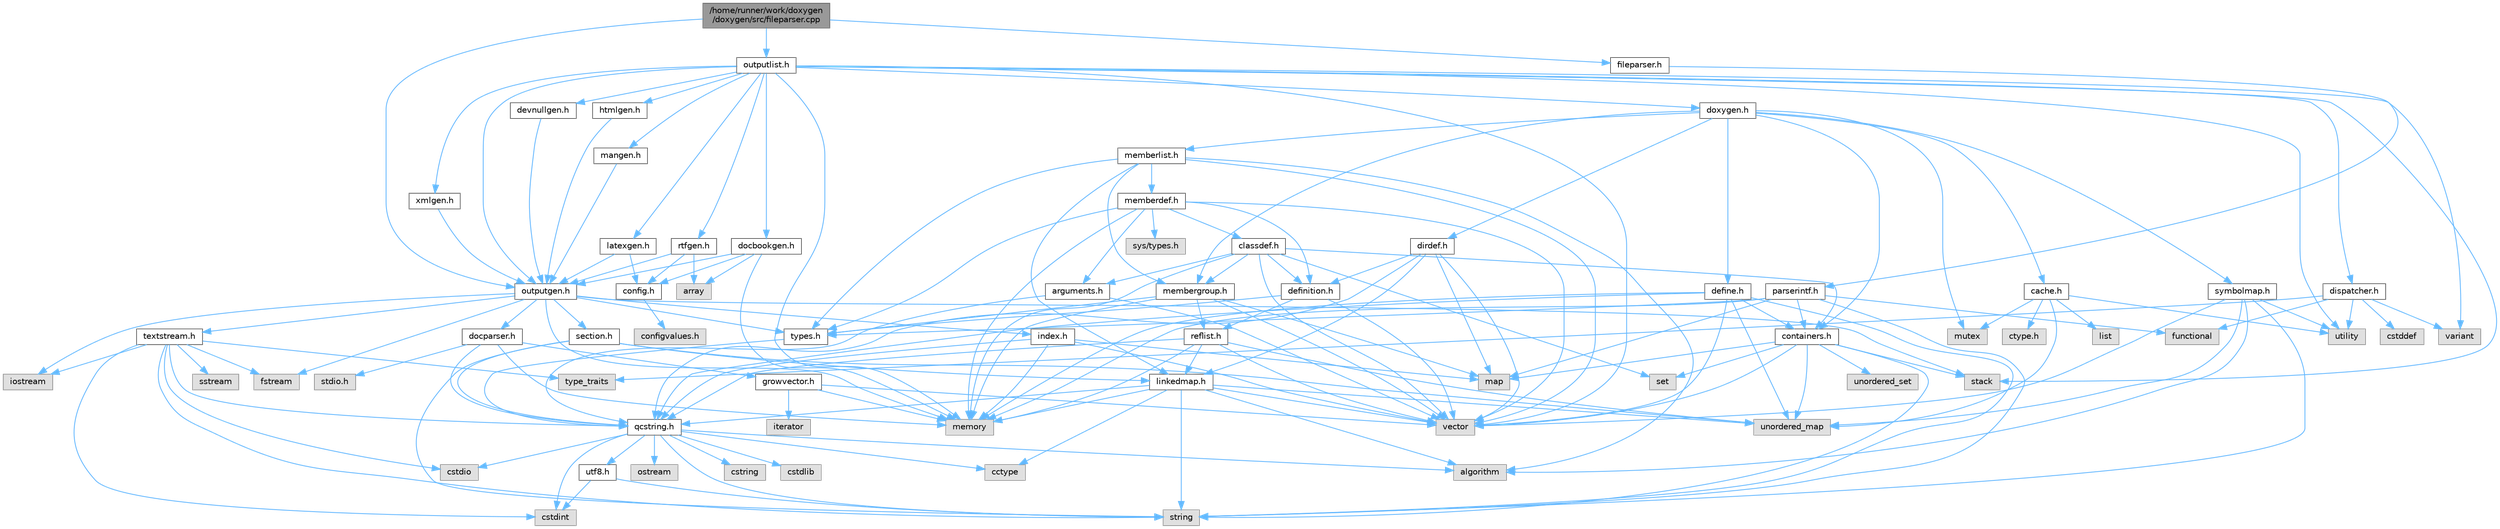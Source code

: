 digraph "/home/runner/work/doxygen/doxygen/src/fileparser.cpp"
{
 // INTERACTIVE_SVG=YES
 // LATEX_PDF_SIZE
  bgcolor="transparent";
  edge [fontname=Helvetica,fontsize=10,labelfontname=Helvetica,labelfontsize=10];
  node [fontname=Helvetica,fontsize=10,shape=box,height=0.2,width=0.4];
  Node1 [id="Node000001",label="/home/runner/work/doxygen\l/doxygen/src/fileparser.cpp",height=0.2,width=0.4,color="gray40", fillcolor="grey60", style="filled", fontcolor="black"];
  Node1 -> Node2 [id="edge1_Node000001_Node000002",color="steelblue1",style="solid"];
  Node2 [id="Node000002",label="fileparser.h",height=0.2,width=0.4,color="grey40", fillcolor="white", style="filled",URL="$d5/dc5/fileparser_8h.html",tooltip=" "];
  Node2 -> Node3 [id="edge2_Node000002_Node000003",color="steelblue1",style="solid"];
  Node3 [id="Node000003",label="parserintf.h",height=0.2,width=0.4,color="grey40", fillcolor="white", style="filled",URL="$da/d55/parserintf_8h.html",tooltip=" "];
  Node3 -> Node4 [id="edge3_Node000003_Node000004",color="steelblue1",style="solid"];
  Node4 [id="Node000004",label="functional",height=0.2,width=0.4,color="grey60", fillcolor="#E0E0E0", style="filled"];
  Node3 -> Node5 [id="edge4_Node000003_Node000005",color="steelblue1",style="solid"];
  Node5 [id="Node000005",label="memory",height=0.2,width=0.4,color="grey60", fillcolor="#E0E0E0", style="filled"];
  Node3 -> Node6 [id="edge5_Node000003_Node000006",color="steelblue1",style="solid"];
  Node6 [id="Node000006",label="map",height=0.2,width=0.4,color="grey60", fillcolor="#E0E0E0", style="filled"];
  Node3 -> Node7 [id="edge6_Node000003_Node000007",color="steelblue1",style="solid"];
  Node7 [id="Node000007",label="string",height=0.2,width=0.4,color="grey60", fillcolor="#E0E0E0", style="filled"];
  Node3 -> Node8 [id="edge7_Node000003_Node000008",color="steelblue1",style="solid"];
  Node8 [id="Node000008",label="types.h",height=0.2,width=0.4,color="grey40", fillcolor="white", style="filled",URL="$d9/d49/types_8h.html",tooltip="This file contains a number of basic enums and types."];
  Node8 -> Node9 [id="edge8_Node000008_Node000009",color="steelblue1",style="solid"];
  Node9 [id="Node000009",label="qcstring.h",height=0.2,width=0.4,color="grey40", fillcolor="white", style="filled",URL="$d7/d5c/qcstring_8h.html",tooltip=" "];
  Node9 -> Node7 [id="edge9_Node000009_Node000007",color="steelblue1",style="solid"];
  Node9 -> Node10 [id="edge10_Node000009_Node000010",color="steelblue1",style="solid"];
  Node10 [id="Node000010",label="algorithm",height=0.2,width=0.4,color="grey60", fillcolor="#E0E0E0", style="filled"];
  Node9 -> Node11 [id="edge11_Node000009_Node000011",color="steelblue1",style="solid"];
  Node11 [id="Node000011",label="cctype",height=0.2,width=0.4,color="grey60", fillcolor="#E0E0E0", style="filled"];
  Node9 -> Node12 [id="edge12_Node000009_Node000012",color="steelblue1",style="solid"];
  Node12 [id="Node000012",label="cstring",height=0.2,width=0.4,color="grey60", fillcolor="#E0E0E0", style="filled"];
  Node9 -> Node13 [id="edge13_Node000009_Node000013",color="steelblue1",style="solid"];
  Node13 [id="Node000013",label="cstdio",height=0.2,width=0.4,color="grey60", fillcolor="#E0E0E0", style="filled"];
  Node9 -> Node14 [id="edge14_Node000009_Node000014",color="steelblue1",style="solid"];
  Node14 [id="Node000014",label="cstdlib",height=0.2,width=0.4,color="grey60", fillcolor="#E0E0E0", style="filled"];
  Node9 -> Node15 [id="edge15_Node000009_Node000015",color="steelblue1",style="solid"];
  Node15 [id="Node000015",label="cstdint",height=0.2,width=0.4,color="grey60", fillcolor="#E0E0E0", style="filled"];
  Node9 -> Node16 [id="edge16_Node000009_Node000016",color="steelblue1",style="solid"];
  Node16 [id="Node000016",label="ostream",height=0.2,width=0.4,color="grey60", fillcolor="#E0E0E0", style="filled"];
  Node9 -> Node17 [id="edge17_Node000009_Node000017",color="steelblue1",style="solid"];
  Node17 [id="Node000017",label="utf8.h",height=0.2,width=0.4,color="grey40", fillcolor="white", style="filled",URL="$db/d7c/utf8_8h.html",tooltip="Various UTF8 related helper functions."];
  Node17 -> Node15 [id="edge18_Node000017_Node000015",color="steelblue1",style="solid"];
  Node17 -> Node7 [id="edge19_Node000017_Node000007",color="steelblue1",style="solid"];
  Node3 -> Node18 [id="edge20_Node000003_Node000018",color="steelblue1",style="solid"];
  Node18 [id="Node000018",label="containers.h",height=0.2,width=0.4,color="grey40", fillcolor="white", style="filled",URL="$d5/d75/containers_8h.html",tooltip=" "];
  Node18 -> Node19 [id="edge21_Node000018_Node000019",color="steelblue1",style="solid"];
  Node19 [id="Node000019",label="vector",height=0.2,width=0.4,color="grey60", fillcolor="#E0E0E0", style="filled"];
  Node18 -> Node7 [id="edge22_Node000018_Node000007",color="steelblue1",style="solid"];
  Node18 -> Node20 [id="edge23_Node000018_Node000020",color="steelblue1",style="solid"];
  Node20 [id="Node000020",label="set",height=0.2,width=0.4,color="grey60", fillcolor="#E0E0E0", style="filled"];
  Node18 -> Node6 [id="edge24_Node000018_Node000006",color="steelblue1",style="solid"];
  Node18 -> Node21 [id="edge25_Node000018_Node000021",color="steelblue1",style="solid"];
  Node21 [id="Node000021",label="unordered_set",height=0.2,width=0.4,color="grey60", fillcolor="#E0E0E0", style="filled"];
  Node18 -> Node22 [id="edge26_Node000018_Node000022",color="steelblue1",style="solid"];
  Node22 [id="Node000022",label="unordered_map",height=0.2,width=0.4,color="grey60", fillcolor="#E0E0E0", style="filled"];
  Node18 -> Node23 [id="edge27_Node000018_Node000023",color="steelblue1",style="solid"];
  Node23 [id="Node000023",label="stack",height=0.2,width=0.4,color="grey60", fillcolor="#E0E0E0", style="filled"];
  Node1 -> Node24 [id="edge28_Node000001_Node000024",color="steelblue1",style="solid"];
  Node24 [id="Node000024",label="outputgen.h",height=0.2,width=0.4,color="grey40", fillcolor="white", style="filled",URL="$df/d06/outputgen_8h.html",tooltip=" "];
  Node24 -> Node5 [id="edge29_Node000024_Node000005",color="steelblue1",style="solid"];
  Node24 -> Node23 [id="edge30_Node000024_Node000023",color="steelblue1",style="solid"];
  Node24 -> Node25 [id="edge31_Node000024_Node000025",color="steelblue1",style="solid"];
  Node25 [id="Node000025",label="iostream",height=0.2,width=0.4,color="grey60", fillcolor="#E0E0E0", style="filled"];
  Node24 -> Node26 [id="edge32_Node000024_Node000026",color="steelblue1",style="solid"];
  Node26 [id="Node000026",label="fstream",height=0.2,width=0.4,color="grey60", fillcolor="#E0E0E0", style="filled"];
  Node24 -> Node8 [id="edge33_Node000024_Node000008",color="steelblue1",style="solid"];
  Node24 -> Node27 [id="edge34_Node000024_Node000027",color="steelblue1",style="solid"];
  Node27 [id="Node000027",label="index.h",height=0.2,width=0.4,color="grey40", fillcolor="white", style="filled",URL="$d1/db5/index_8h.html",tooltip=" "];
  Node27 -> Node5 [id="edge35_Node000027_Node000005",color="steelblue1",style="solid"];
  Node27 -> Node19 [id="edge36_Node000027_Node000019",color="steelblue1",style="solid"];
  Node27 -> Node6 [id="edge37_Node000027_Node000006",color="steelblue1",style="solid"];
  Node27 -> Node9 [id="edge38_Node000027_Node000009",color="steelblue1",style="solid"];
  Node24 -> Node28 [id="edge39_Node000024_Node000028",color="steelblue1",style="solid"];
  Node28 [id="Node000028",label="section.h",height=0.2,width=0.4,color="grey40", fillcolor="white", style="filled",URL="$d1/d2a/section_8h.html",tooltip=" "];
  Node28 -> Node7 [id="edge40_Node000028_Node000007",color="steelblue1",style="solid"];
  Node28 -> Node22 [id="edge41_Node000028_Node000022",color="steelblue1",style="solid"];
  Node28 -> Node9 [id="edge42_Node000028_Node000009",color="steelblue1",style="solid"];
  Node28 -> Node29 [id="edge43_Node000028_Node000029",color="steelblue1",style="solid"];
  Node29 [id="Node000029",label="linkedmap.h",height=0.2,width=0.4,color="grey40", fillcolor="white", style="filled",URL="$da/de1/linkedmap_8h.html",tooltip=" "];
  Node29 -> Node22 [id="edge44_Node000029_Node000022",color="steelblue1",style="solid"];
  Node29 -> Node19 [id="edge45_Node000029_Node000019",color="steelblue1",style="solid"];
  Node29 -> Node5 [id="edge46_Node000029_Node000005",color="steelblue1",style="solid"];
  Node29 -> Node7 [id="edge47_Node000029_Node000007",color="steelblue1",style="solid"];
  Node29 -> Node10 [id="edge48_Node000029_Node000010",color="steelblue1",style="solid"];
  Node29 -> Node11 [id="edge49_Node000029_Node000011",color="steelblue1",style="solid"];
  Node29 -> Node9 [id="edge50_Node000029_Node000009",color="steelblue1",style="solid"];
  Node24 -> Node30 [id="edge51_Node000024_Node000030",color="steelblue1",style="solid"];
  Node30 [id="Node000030",label="textstream.h",height=0.2,width=0.4,color="grey40", fillcolor="white", style="filled",URL="$d4/d7d/textstream_8h.html",tooltip=" "];
  Node30 -> Node7 [id="edge52_Node000030_Node000007",color="steelblue1",style="solid"];
  Node30 -> Node25 [id="edge53_Node000030_Node000025",color="steelblue1",style="solid"];
  Node30 -> Node31 [id="edge54_Node000030_Node000031",color="steelblue1",style="solid"];
  Node31 [id="Node000031",label="sstream",height=0.2,width=0.4,color="grey60", fillcolor="#E0E0E0", style="filled"];
  Node30 -> Node15 [id="edge55_Node000030_Node000015",color="steelblue1",style="solid"];
  Node30 -> Node13 [id="edge56_Node000030_Node000013",color="steelblue1",style="solid"];
  Node30 -> Node26 [id="edge57_Node000030_Node000026",color="steelblue1",style="solid"];
  Node30 -> Node32 [id="edge58_Node000030_Node000032",color="steelblue1",style="solid"];
  Node32 [id="Node000032",label="type_traits",height=0.2,width=0.4,color="grey60", fillcolor="#E0E0E0", style="filled"];
  Node30 -> Node9 [id="edge59_Node000030_Node000009",color="steelblue1",style="solid"];
  Node24 -> Node33 [id="edge60_Node000024_Node000033",color="steelblue1",style="solid"];
  Node33 [id="Node000033",label="docparser.h",height=0.2,width=0.4,color="grey40", fillcolor="white", style="filled",URL="$de/d9c/docparser_8h.html",tooltip=" "];
  Node33 -> Node34 [id="edge61_Node000033_Node000034",color="steelblue1",style="solid"];
  Node34 [id="Node000034",label="stdio.h",height=0.2,width=0.4,color="grey60", fillcolor="#E0E0E0", style="filled"];
  Node33 -> Node5 [id="edge62_Node000033_Node000005",color="steelblue1",style="solid"];
  Node33 -> Node9 [id="edge63_Node000033_Node000009",color="steelblue1",style="solid"];
  Node33 -> Node35 [id="edge64_Node000033_Node000035",color="steelblue1",style="solid"];
  Node35 [id="Node000035",label="growvector.h",height=0.2,width=0.4,color="grey40", fillcolor="white", style="filled",URL="$d7/d50/growvector_8h.html",tooltip=" "];
  Node35 -> Node19 [id="edge65_Node000035_Node000019",color="steelblue1",style="solid"];
  Node35 -> Node5 [id="edge66_Node000035_Node000005",color="steelblue1",style="solid"];
  Node35 -> Node36 [id="edge67_Node000035_Node000036",color="steelblue1",style="solid"];
  Node36 [id="Node000036",label="iterator",height=0.2,width=0.4,color="grey60", fillcolor="#E0E0E0", style="filled"];
  Node1 -> Node37 [id="edge68_Node000001_Node000037",color="steelblue1",style="solid"];
  Node37 [id="Node000037",label="outputlist.h",height=0.2,width=0.4,color="grey40", fillcolor="white", style="filled",URL="$d2/db9/outputlist_8h.html",tooltip=" "];
  Node37 -> Node38 [id="edge69_Node000037_Node000038",color="steelblue1",style="solid"];
  Node38 [id="Node000038",label="utility",height=0.2,width=0.4,color="grey60", fillcolor="#E0E0E0", style="filled"];
  Node37 -> Node19 [id="edge70_Node000037_Node000019",color="steelblue1",style="solid"];
  Node37 -> Node5 [id="edge71_Node000037_Node000005",color="steelblue1",style="solid"];
  Node37 -> Node39 [id="edge72_Node000037_Node000039",color="steelblue1",style="solid"];
  Node39 [id="Node000039",label="variant",height=0.2,width=0.4,color="grey60", fillcolor="#E0E0E0", style="filled"];
  Node37 -> Node23 [id="edge73_Node000037_Node000023",color="steelblue1",style="solid"];
  Node37 -> Node24 [id="edge74_Node000037_Node000024",color="steelblue1",style="solid"];
  Node37 -> Node40 [id="edge75_Node000037_Node000040",color="steelblue1",style="solid"];
  Node40 [id="Node000040",label="doxygen.h",height=0.2,width=0.4,color="grey40", fillcolor="white", style="filled",URL="$d1/da1/doxygen_8h.html",tooltip=" "];
  Node40 -> Node41 [id="edge76_Node000040_Node000041",color="steelblue1",style="solid"];
  Node41 [id="Node000041",label="mutex",height=0.2,width=0.4,color="grey60", fillcolor="#E0E0E0", style="filled"];
  Node40 -> Node18 [id="edge77_Node000040_Node000018",color="steelblue1",style="solid"];
  Node40 -> Node42 [id="edge78_Node000040_Node000042",color="steelblue1",style="solid"];
  Node42 [id="Node000042",label="membergroup.h",height=0.2,width=0.4,color="grey40", fillcolor="white", style="filled",URL="$d9/d11/membergroup_8h.html",tooltip=" "];
  Node42 -> Node19 [id="edge79_Node000042_Node000019",color="steelblue1",style="solid"];
  Node42 -> Node6 [id="edge80_Node000042_Node000006",color="steelblue1",style="solid"];
  Node42 -> Node5 [id="edge81_Node000042_Node000005",color="steelblue1",style="solid"];
  Node42 -> Node8 [id="edge82_Node000042_Node000008",color="steelblue1",style="solid"];
  Node42 -> Node43 [id="edge83_Node000042_Node000043",color="steelblue1",style="solid"];
  Node43 [id="Node000043",label="reflist.h",height=0.2,width=0.4,color="grey40", fillcolor="white", style="filled",URL="$d1/d02/reflist_8h.html",tooltip=" "];
  Node43 -> Node19 [id="edge84_Node000043_Node000019",color="steelblue1",style="solid"];
  Node43 -> Node22 [id="edge85_Node000043_Node000022",color="steelblue1",style="solid"];
  Node43 -> Node5 [id="edge86_Node000043_Node000005",color="steelblue1",style="solid"];
  Node43 -> Node9 [id="edge87_Node000043_Node000009",color="steelblue1",style="solid"];
  Node43 -> Node29 [id="edge88_Node000043_Node000029",color="steelblue1",style="solid"];
  Node40 -> Node44 [id="edge89_Node000040_Node000044",color="steelblue1",style="solid"];
  Node44 [id="Node000044",label="dirdef.h",height=0.2,width=0.4,color="grey40", fillcolor="white", style="filled",URL="$d6/d15/dirdef_8h.html",tooltip=" "];
  Node44 -> Node19 [id="edge90_Node000044_Node000019",color="steelblue1",style="solid"];
  Node44 -> Node6 [id="edge91_Node000044_Node000006",color="steelblue1",style="solid"];
  Node44 -> Node9 [id="edge92_Node000044_Node000009",color="steelblue1",style="solid"];
  Node44 -> Node29 [id="edge93_Node000044_Node000029",color="steelblue1",style="solid"];
  Node44 -> Node45 [id="edge94_Node000044_Node000045",color="steelblue1",style="solid"];
  Node45 [id="Node000045",label="definition.h",height=0.2,width=0.4,color="grey40", fillcolor="white", style="filled",URL="$df/da1/definition_8h.html",tooltip=" "];
  Node45 -> Node19 [id="edge95_Node000045_Node000019",color="steelblue1",style="solid"];
  Node45 -> Node8 [id="edge96_Node000045_Node000008",color="steelblue1",style="solid"];
  Node45 -> Node43 [id="edge97_Node000045_Node000043",color="steelblue1",style="solid"];
  Node40 -> Node46 [id="edge98_Node000040_Node000046",color="steelblue1",style="solid"];
  Node46 [id="Node000046",label="memberlist.h",height=0.2,width=0.4,color="grey40", fillcolor="white", style="filled",URL="$dd/d78/memberlist_8h.html",tooltip=" "];
  Node46 -> Node19 [id="edge99_Node000046_Node000019",color="steelblue1",style="solid"];
  Node46 -> Node10 [id="edge100_Node000046_Node000010",color="steelblue1",style="solid"];
  Node46 -> Node47 [id="edge101_Node000046_Node000047",color="steelblue1",style="solid"];
  Node47 [id="Node000047",label="memberdef.h",height=0.2,width=0.4,color="grey40", fillcolor="white", style="filled",URL="$d4/d46/memberdef_8h.html",tooltip=" "];
  Node47 -> Node19 [id="edge102_Node000047_Node000019",color="steelblue1",style="solid"];
  Node47 -> Node5 [id="edge103_Node000047_Node000005",color="steelblue1",style="solid"];
  Node47 -> Node48 [id="edge104_Node000047_Node000048",color="steelblue1",style="solid"];
  Node48 [id="Node000048",label="sys/types.h",height=0.2,width=0.4,color="grey60", fillcolor="#E0E0E0", style="filled"];
  Node47 -> Node8 [id="edge105_Node000047_Node000008",color="steelblue1",style="solid"];
  Node47 -> Node45 [id="edge106_Node000047_Node000045",color="steelblue1",style="solid"];
  Node47 -> Node49 [id="edge107_Node000047_Node000049",color="steelblue1",style="solid"];
  Node49 [id="Node000049",label="arguments.h",height=0.2,width=0.4,color="grey40", fillcolor="white", style="filled",URL="$df/d9b/arguments_8h.html",tooltip=" "];
  Node49 -> Node19 [id="edge108_Node000049_Node000019",color="steelblue1",style="solid"];
  Node49 -> Node9 [id="edge109_Node000049_Node000009",color="steelblue1",style="solid"];
  Node47 -> Node50 [id="edge110_Node000047_Node000050",color="steelblue1",style="solid"];
  Node50 [id="Node000050",label="classdef.h",height=0.2,width=0.4,color="grey40", fillcolor="white", style="filled",URL="$d1/da6/classdef_8h.html",tooltip=" "];
  Node50 -> Node5 [id="edge111_Node000050_Node000005",color="steelblue1",style="solid"];
  Node50 -> Node19 [id="edge112_Node000050_Node000019",color="steelblue1",style="solid"];
  Node50 -> Node20 [id="edge113_Node000050_Node000020",color="steelblue1",style="solid"];
  Node50 -> Node18 [id="edge114_Node000050_Node000018",color="steelblue1",style="solid"];
  Node50 -> Node45 [id="edge115_Node000050_Node000045",color="steelblue1",style="solid"];
  Node50 -> Node49 [id="edge116_Node000050_Node000049",color="steelblue1",style="solid"];
  Node50 -> Node42 [id="edge117_Node000050_Node000042",color="steelblue1",style="solid"];
  Node46 -> Node29 [id="edge118_Node000046_Node000029",color="steelblue1",style="solid"];
  Node46 -> Node8 [id="edge119_Node000046_Node000008",color="steelblue1",style="solid"];
  Node46 -> Node42 [id="edge120_Node000046_Node000042",color="steelblue1",style="solid"];
  Node40 -> Node51 [id="edge121_Node000040_Node000051",color="steelblue1",style="solid"];
  Node51 [id="Node000051",label="define.h",height=0.2,width=0.4,color="grey40", fillcolor="white", style="filled",URL="$df/d67/define_8h.html",tooltip=" "];
  Node51 -> Node19 [id="edge122_Node000051_Node000019",color="steelblue1",style="solid"];
  Node51 -> Node5 [id="edge123_Node000051_Node000005",color="steelblue1",style="solid"];
  Node51 -> Node7 [id="edge124_Node000051_Node000007",color="steelblue1",style="solid"];
  Node51 -> Node22 [id="edge125_Node000051_Node000022",color="steelblue1",style="solid"];
  Node51 -> Node9 [id="edge126_Node000051_Node000009",color="steelblue1",style="solid"];
  Node51 -> Node18 [id="edge127_Node000051_Node000018",color="steelblue1",style="solid"];
  Node40 -> Node52 [id="edge128_Node000040_Node000052",color="steelblue1",style="solid"];
  Node52 [id="Node000052",label="cache.h",height=0.2,width=0.4,color="grey40", fillcolor="white", style="filled",URL="$d3/d26/cache_8h.html",tooltip=" "];
  Node52 -> Node53 [id="edge129_Node000052_Node000053",color="steelblue1",style="solid"];
  Node53 [id="Node000053",label="list",height=0.2,width=0.4,color="grey60", fillcolor="#E0E0E0", style="filled"];
  Node52 -> Node22 [id="edge130_Node000052_Node000022",color="steelblue1",style="solid"];
  Node52 -> Node41 [id="edge131_Node000052_Node000041",color="steelblue1",style="solid"];
  Node52 -> Node38 [id="edge132_Node000052_Node000038",color="steelblue1",style="solid"];
  Node52 -> Node54 [id="edge133_Node000052_Node000054",color="steelblue1",style="solid"];
  Node54 [id="Node000054",label="ctype.h",height=0.2,width=0.4,color="grey60", fillcolor="#E0E0E0", style="filled"];
  Node40 -> Node55 [id="edge134_Node000040_Node000055",color="steelblue1",style="solid"];
  Node55 [id="Node000055",label="symbolmap.h",height=0.2,width=0.4,color="grey40", fillcolor="white", style="filled",URL="$d7/ddd/symbolmap_8h.html",tooltip=" "];
  Node55 -> Node10 [id="edge135_Node000055_Node000010",color="steelblue1",style="solid"];
  Node55 -> Node22 [id="edge136_Node000055_Node000022",color="steelblue1",style="solid"];
  Node55 -> Node19 [id="edge137_Node000055_Node000019",color="steelblue1",style="solid"];
  Node55 -> Node7 [id="edge138_Node000055_Node000007",color="steelblue1",style="solid"];
  Node55 -> Node38 [id="edge139_Node000055_Node000038",color="steelblue1",style="solid"];
  Node37 -> Node56 [id="edge140_Node000037_Node000056",color="steelblue1",style="solid"];
  Node56 [id="Node000056",label="dispatcher.h",height=0.2,width=0.4,color="grey40", fillcolor="white", style="filled",URL="$da/d73/dispatcher_8h.html",tooltip=" "];
  Node56 -> Node57 [id="edge141_Node000056_Node000057",color="steelblue1",style="solid"];
  Node57 [id="Node000057",label="cstddef",height=0.2,width=0.4,color="grey60", fillcolor="#E0E0E0", style="filled"];
  Node56 -> Node38 [id="edge142_Node000056_Node000038",color="steelblue1",style="solid"];
  Node56 -> Node4 [id="edge143_Node000056_Node000004",color="steelblue1",style="solid"];
  Node56 -> Node39 [id="edge144_Node000056_Node000039",color="steelblue1",style="solid"];
  Node56 -> Node32 [id="edge145_Node000056_Node000032",color="steelblue1",style="solid"];
  Node37 -> Node58 [id="edge146_Node000037_Node000058",color="steelblue1",style="solid"];
  Node58 [id="Node000058",label="htmlgen.h",height=0.2,width=0.4,color="grey40", fillcolor="white", style="filled",URL="$d8/d56/htmlgen_8h.html",tooltip=" "];
  Node58 -> Node24 [id="edge147_Node000058_Node000024",color="steelblue1",style="solid"];
  Node37 -> Node59 [id="edge148_Node000037_Node000059",color="steelblue1",style="solid"];
  Node59 [id="Node000059",label="latexgen.h",height=0.2,width=0.4,color="grey40", fillcolor="white", style="filled",URL="$d6/d9c/latexgen_8h.html",tooltip=" "];
  Node59 -> Node60 [id="edge149_Node000059_Node000060",color="steelblue1",style="solid"];
  Node60 [id="Node000060",label="config.h",height=0.2,width=0.4,color="grey40", fillcolor="white", style="filled",URL="$db/d16/config_8h.html",tooltip=" "];
  Node60 -> Node61 [id="edge150_Node000060_Node000061",color="steelblue1",style="solid"];
  Node61 [id="Node000061",label="configvalues.h",height=0.2,width=0.4,color="grey60", fillcolor="#E0E0E0", style="filled"];
  Node59 -> Node24 [id="edge151_Node000059_Node000024",color="steelblue1",style="solid"];
  Node37 -> Node62 [id="edge152_Node000037_Node000062",color="steelblue1",style="solid"];
  Node62 [id="Node000062",label="rtfgen.h",height=0.2,width=0.4,color="grey40", fillcolor="white", style="filled",URL="$d4/daa/rtfgen_8h.html",tooltip=" "];
  Node62 -> Node63 [id="edge153_Node000062_Node000063",color="steelblue1",style="solid"];
  Node63 [id="Node000063",label="array",height=0.2,width=0.4,color="grey60", fillcolor="#E0E0E0", style="filled"];
  Node62 -> Node60 [id="edge154_Node000062_Node000060",color="steelblue1",style="solid"];
  Node62 -> Node24 [id="edge155_Node000062_Node000024",color="steelblue1",style="solid"];
  Node37 -> Node64 [id="edge156_Node000037_Node000064",color="steelblue1",style="solid"];
  Node64 [id="Node000064",label="mangen.h",height=0.2,width=0.4,color="grey40", fillcolor="white", style="filled",URL="$da/dc0/mangen_8h.html",tooltip=" "];
  Node64 -> Node24 [id="edge157_Node000064_Node000024",color="steelblue1",style="solid"];
  Node37 -> Node65 [id="edge158_Node000037_Node000065",color="steelblue1",style="solid"];
  Node65 [id="Node000065",label="docbookgen.h",height=0.2,width=0.4,color="grey40", fillcolor="white", style="filled",URL="$de/dea/docbookgen_8h.html",tooltip=" "];
  Node65 -> Node5 [id="edge159_Node000065_Node000005",color="steelblue1",style="solid"];
  Node65 -> Node63 [id="edge160_Node000065_Node000063",color="steelblue1",style="solid"];
  Node65 -> Node60 [id="edge161_Node000065_Node000060",color="steelblue1",style="solid"];
  Node65 -> Node24 [id="edge162_Node000065_Node000024",color="steelblue1",style="solid"];
  Node37 -> Node66 [id="edge163_Node000037_Node000066",color="steelblue1",style="solid"];
  Node66 [id="Node000066",label="xmlgen.h",height=0.2,width=0.4,color="grey40", fillcolor="white", style="filled",URL="$d9/d67/xmlgen_8h.html",tooltip=" "];
  Node66 -> Node24 [id="edge164_Node000066_Node000024",color="steelblue1",style="solid"];
  Node37 -> Node67 [id="edge165_Node000037_Node000067",color="steelblue1",style="solid"];
  Node67 [id="Node000067",label="devnullgen.h",height=0.2,width=0.4,color="grey40", fillcolor="white", style="filled",URL="$d8/de5/devnullgen_8h.html",tooltip=" "];
  Node67 -> Node24 [id="edge166_Node000067_Node000024",color="steelblue1",style="solid"];
}
